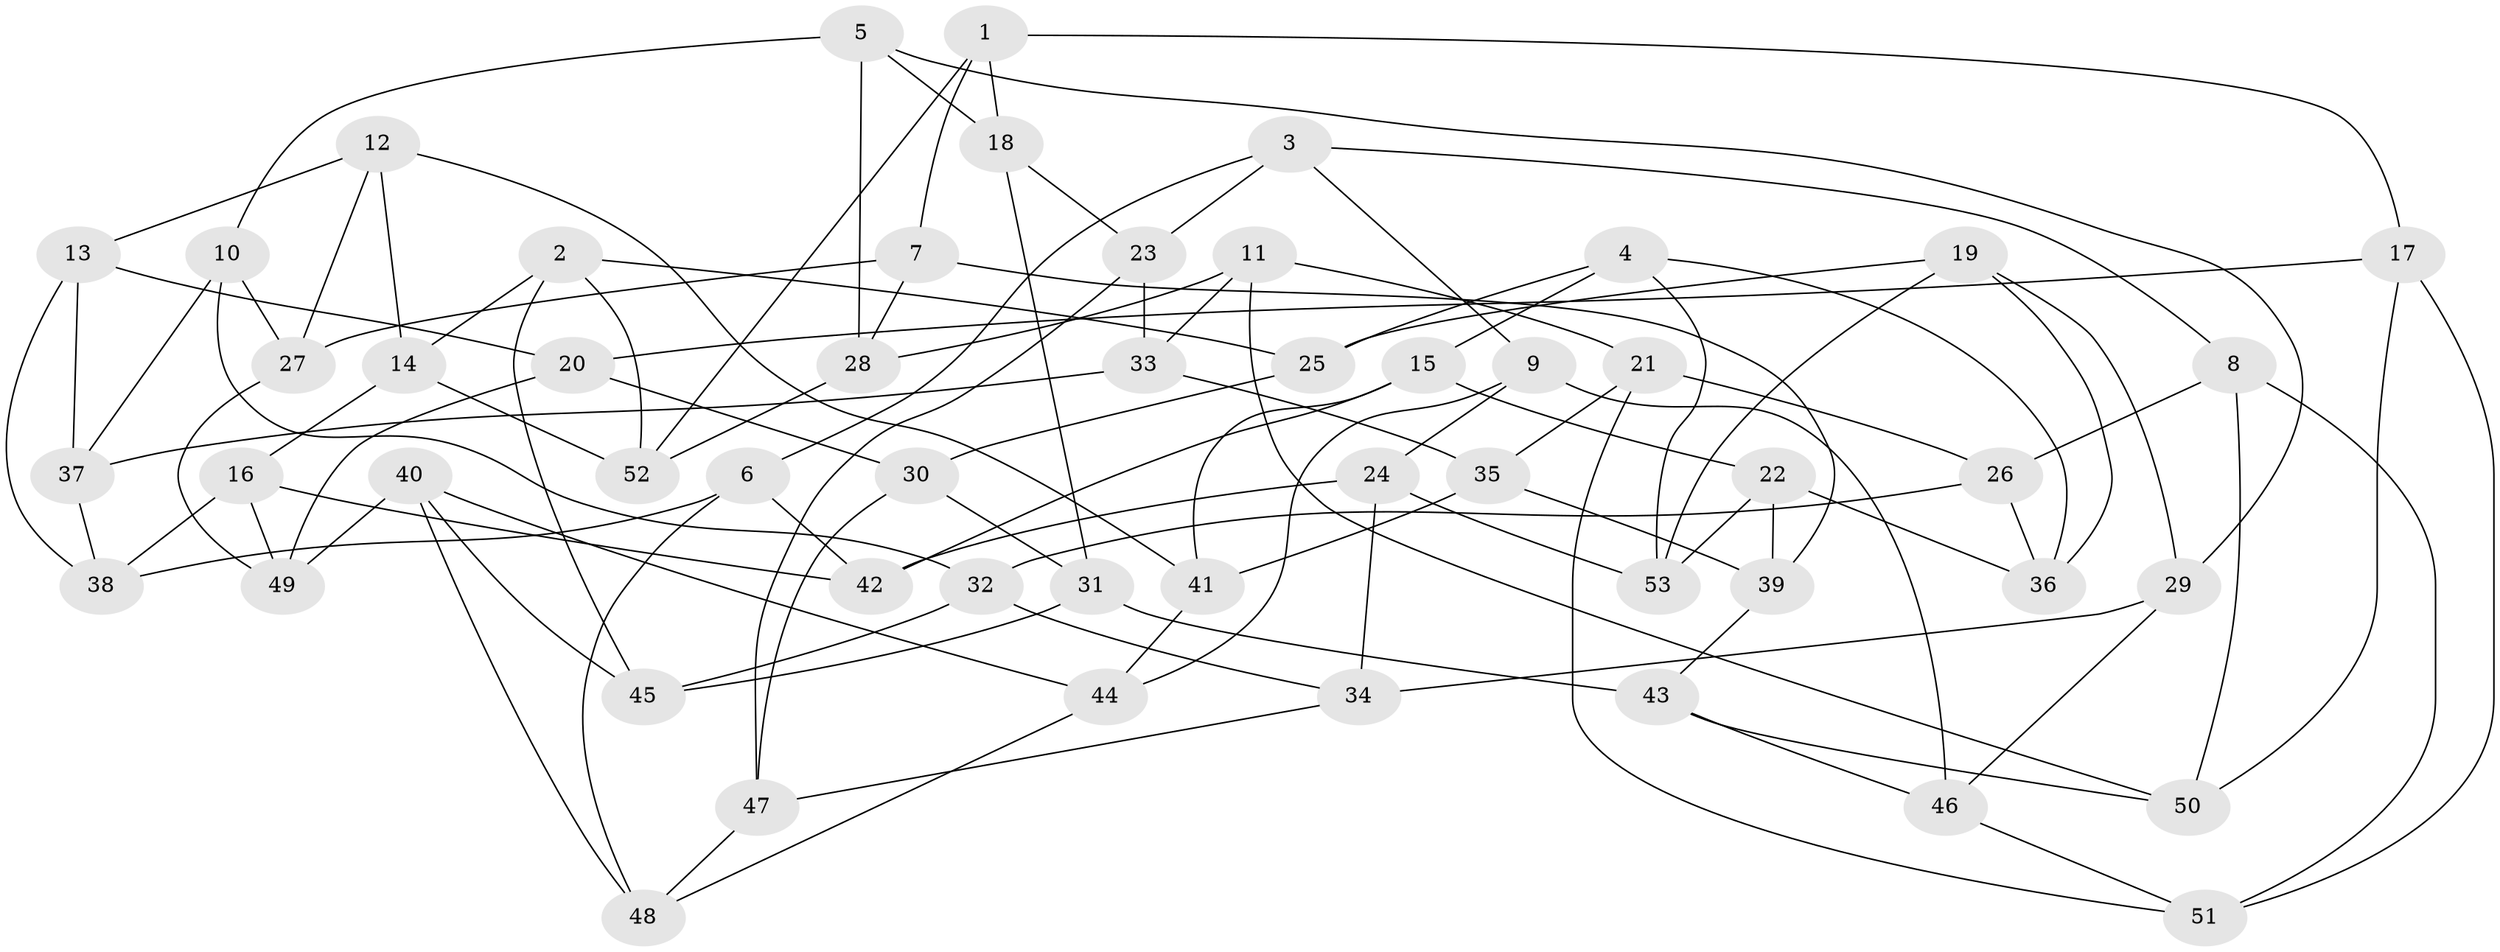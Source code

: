 // Generated by graph-tools (version 1.1) at 2025/38/03/09/25 02:38:02]
// undirected, 53 vertices, 106 edges
graph export_dot {
graph [start="1"]
  node [color=gray90,style=filled];
  1;
  2;
  3;
  4;
  5;
  6;
  7;
  8;
  9;
  10;
  11;
  12;
  13;
  14;
  15;
  16;
  17;
  18;
  19;
  20;
  21;
  22;
  23;
  24;
  25;
  26;
  27;
  28;
  29;
  30;
  31;
  32;
  33;
  34;
  35;
  36;
  37;
  38;
  39;
  40;
  41;
  42;
  43;
  44;
  45;
  46;
  47;
  48;
  49;
  50;
  51;
  52;
  53;
  1 -- 7;
  1 -- 52;
  1 -- 18;
  1 -- 17;
  2 -- 45;
  2 -- 52;
  2 -- 14;
  2 -- 25;
  3 -- 8;
  3 -- 9;
  3 -- 23;
  3 -- 6;
  4 -- 15;
  4 -- 36;
  4 -- 53;
  4 -- 25;
  5 -- 18;
  5 -- 29;
  5 -- 10;
  5 -- 28;
  6 -- 42;
  6 -- 38;
  6 -- 48;
  7 -- 39;
  7 -- 28;
  7 -- 27;
  8 -- 51;
  8 -- 26;
  8 -- 50;
  9 -- 24;
  9 -- 44;
  9 -- 46;
  10 -- 27;
  10 -- 32;
  10 -- 37;
  11 -- 21;
  11 -- 28;
  11 -- 50;
  11 -- 33;
  12 -- 13;
  12 -- 27;
  12 -- 41;
  12 -- 14;
  13 -- 20;
  13 -- 38;
  13 -- 37;
  14 -- 16;
  14 -- 52;
  15 -- 41;
  15 -- 42;
  15 -- 22;
  16 -- 38;
  16 -- 42;
  16 -- 49;
  17 -- 51;
  17 -- 20;
  17 -- 50;
  18 -- 31;
  18 -- 23;
  19 -- 25;
  19 -- 53;
  19 -- 29;
  19 -- 36;
  20 -- 30;
  20 -- 49;
  21 -- 35;
  21 -- 26;
  21 -- 51;
  22 -- 39;
  22 -- 36;
  22 -- 53;
  23 -- 47;
  23 -- 33;
  24 -- 42;
  24 -- 34;
  24 -- 53;
  25 -- 30;
  26 -- 32;
  26 -- 36;
  27 -- 49;
  28 -- 52;
  29 -- 34;
  29 -- 46;
  30 -- 31;
  30 -- 47;
  31 -- 43;
  31 -- 45;
  32 -- 45;
  32 -- 34;
  33 -- 37;
  33 -- 35;
  34 -- 47;
  35 -- 41;
  35 -- 39;
  37 -- 38;
  39 -- 43;
  40 -- 44;
  40 -- 45;
  40 -- 48;
  40 -- 49;
  41 -- 44;
  43 -- 46;
  43 -- 50;
  44 -- 48;
  46 -- 51;
  47 -- 48;
}
